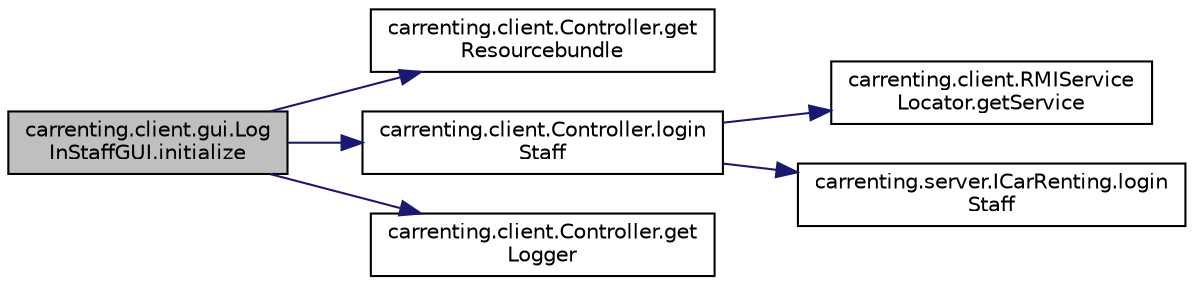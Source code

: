 digraph "carrenting.client.gui.LogInStaffGUI.initialize"
{
 // LATEX_PDF_SIZE
  edge [fontname="Helvetica",fontsize="10",labelfontname="Helvetica",labelfontsize="10"];
  node [fontname="Helvetica",fontsize="10",shape=record];
  rankdir="LR";
  Node2 [label="carrenting.client.gui.Log\lInStaffGUI.initialize",height=0.2,width=0.4,color="black", fillcolor="grey75", style="filled", fontcolor="black",tooltip=" "];
  Node2 -> Node3 [color="midnightblue",fontsize="10",style="solid",fontname="Helvetica"];
  Node3 [label="carrenting.client.Controller.get\lResourcebundle",height=0.2,width=0.4,color="black", fillcolor="white", style="filled",URL="$classcarrenting_1_1client_1_1_controller.html#a02bfa40e18727766ed66076119d95cc3",tooltip=" "];
  Node2 -> Node4 [color="midnightblue",fontsize="10",style="solid",fontname="Helvetica"];
  Node4 [label="carrenting.client.Controller.login\lStaff",height=0.2,width=0.4,color="black", fillcolor="white", style="filled",URL="$classcarrenting_1_1client_1_1_controller.html#ae1141f30035d8d32ec22db92b3710f8c",tooltip=" "];
  Node4 -> Node5 [color="midnightblue",fontsize="10",style="solid",fontname="Helvetica"];
  Node5 [label="carrenting.client.RMIService\lLocator.getService",height=0.2,width=0.4,color="black", fillcolor="white", style="filled",URL="$classcarrenting_1_1client_1_1_r_m_i_service_locator.html#a0ac0c6fa2786c97632c927749a53237c",tooltip=" "];
  Node4 -> Node6 [color="midnightblue",fontsize="10",style="solid",fontname="Helvetica"];
  Node6 [label="carrenting.server.ICarRenting.login\lStaff",height=0.2,width=0.4,color="black", fillcolor="white", style="filled",URL="$interfacecarrenting_1_1server_1_1_i_car_renting.html#affb9a568ddfe7cd2712f367c38e0e432",tooltip=" "];
  Node2 -> Node7 [color="midnightblue",fontsize="10",style="solid",fontname="Helvetica"];
  Node7 [label="carrenting.client.Controller.get\lLogger",height=0.2,width=0.4,color="black", fillcolor="white", style="filled",URL="$classcarrenting_1_1client_1_1_controller.html#a34a0edf53b5204f26b1a39ff4d8fa316",tooltip=" "];
}
